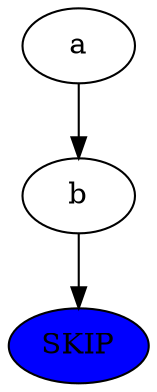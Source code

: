digraph {
a [label="a"]
b [label="b"]
SKIP [label="SKIP", style=filled, fillcolor=blue]
a -> b
b -> SKIP
}
